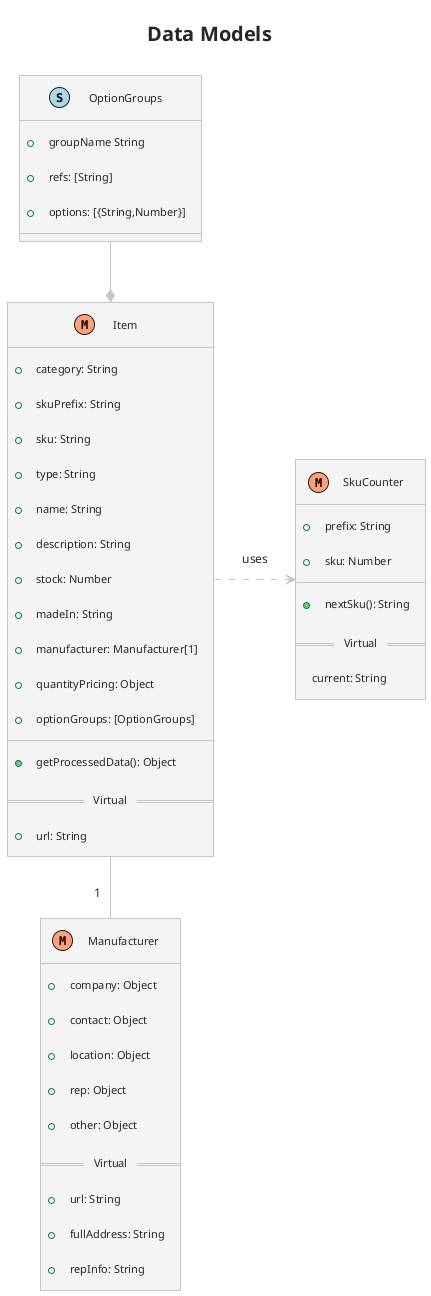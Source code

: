 @startuml

!theme carbon-gray

!define model << (M,LightSalmon) >>
!define schema << (S,LightBlue) >>


title Data Models


class OptionGroups schema {
  + groupName String
  + refs: [String]
  + options: [{String,Number}]
}
class Item model {
  + category: String
  + skuPrefix: String
  + sku: String
  + type: String
  + name: String
  + description: String
  + stock: Number
  + madeIn: String
  + manufacturer: Manufacturer[1]
  + quantityPricing: Object
  + optionGroups: [OptionGroups]
  --
  + getProcessedData(): Object
  == Virtual ==
  + url: String
}

class Manufacturer model {
  + company: Object
  + contact: Object
  + location: Object
  + rep: Object
  + other: Object
  == Virtual ==
  + url: String
  + fullAddress: String
  + repInfo: String
}
class SkuCounter model {
  + prefix: String
  + sku: Number
  --
  + nextSku(): String
  == Virtual ==
  current: String
}

Item  -- "1" Manufacturer
OptionGroups --* Item
Item .> SkuCounter : uses

@enduml